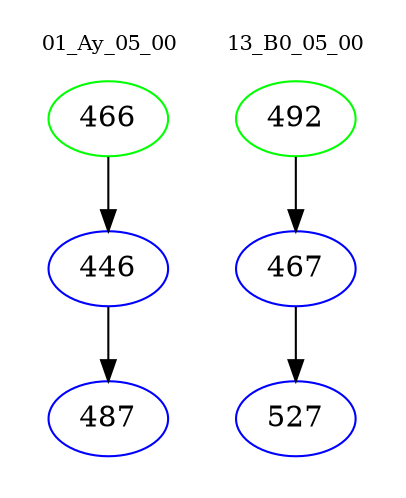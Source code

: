 digraph{
subgraph cluster_0 {
color = white
label = "01_Ay_05_00";
fontsize=10;
T0_466 [label="466", color="green"]
T0_466 -> T0_446 [color="black"]
T0_446 [label="446", color="blue"]
T0_446 -> T0_487 [color="black"]
T0_487 [label="487", color="blue"]
}
subgraph cluster_1 {
color = white
label = "13_B0_05_00";
fontsize=10;
T1_492 [label="492", color="green"]
T1_492 -> T1_467 [color="black"]
T1_467 [label="467", color="blue"]
T1_467 -> T1_527 [color="black"]
T1_527 [label="527", color="blue"]
}
}
